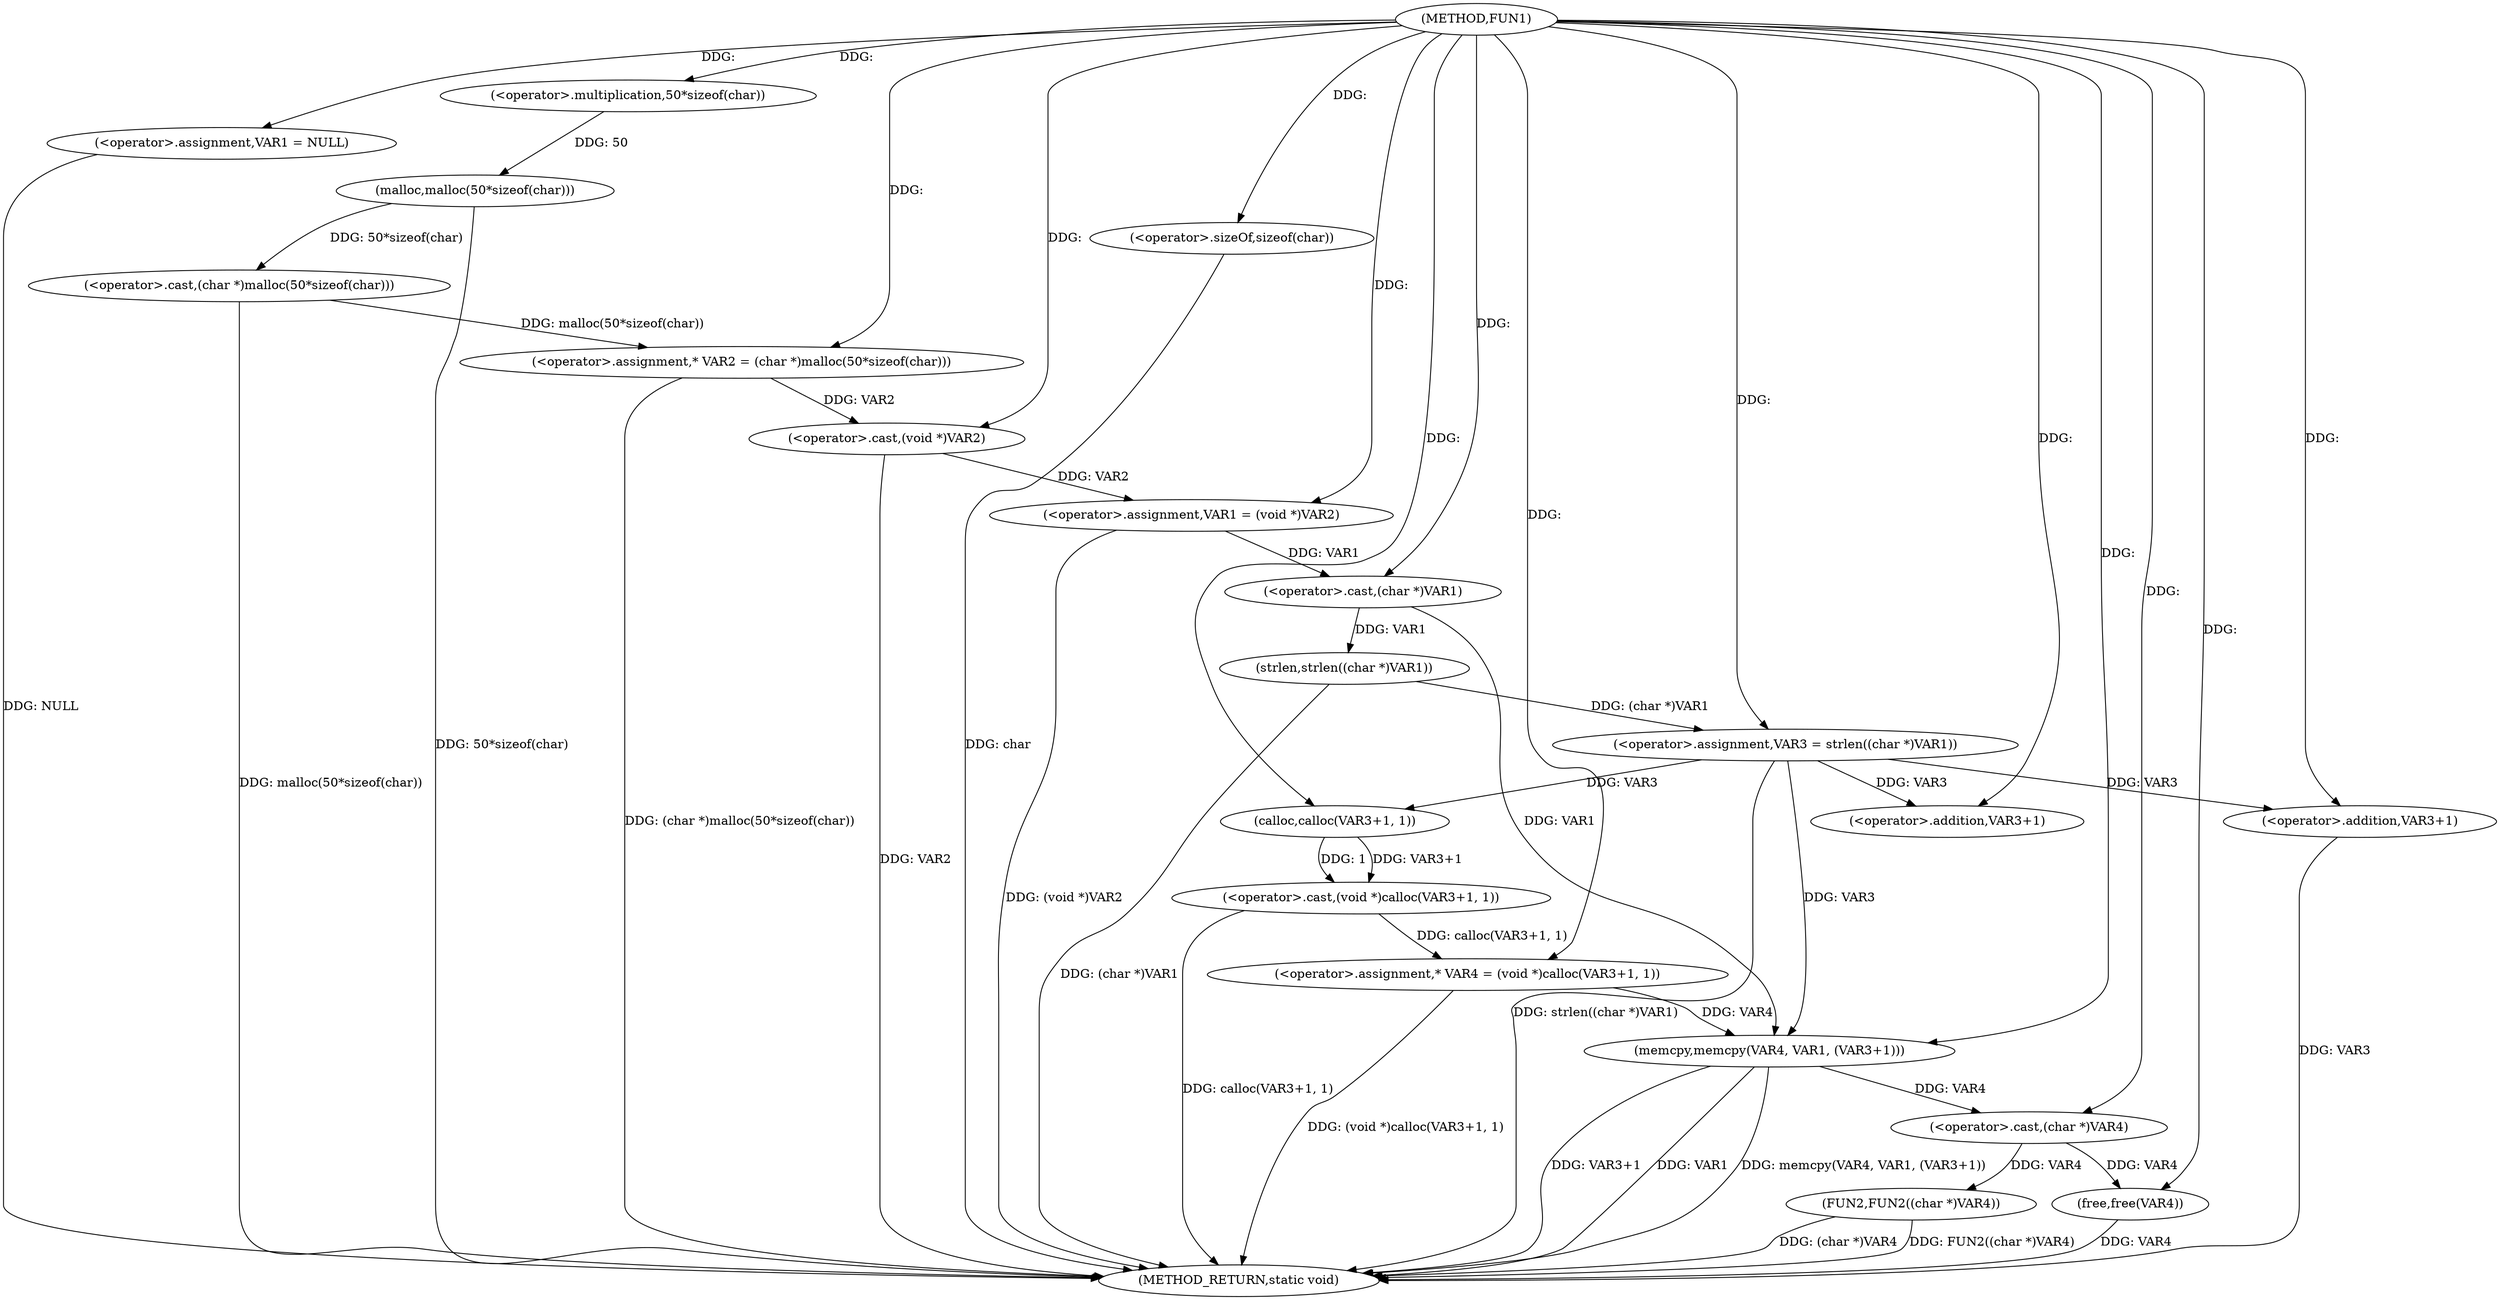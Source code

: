 digraph FUN1 {  
"1000100" [label = "(METHOD,FUN1)" ]
"1000152" [label = "(METHOD_RETURN,static void)" ]
"1000103" [label = "(<operator>.assignment,VAR1 = NULL)" ]
"1000108" [label = "(<operator>.assignment,* VAR2 = (char *)malloc(50*sizeof(char)))" ]
"1000110" [label = "(<operator>.cast,(char *)malloc(50*sizeof(char)))" ]
"1000112" [label = "(malloc,malloc(50*sizeof(char)))" ]
"1000113" [label = "(<operator>.multiplication,50*sizeof(char))" ]
"1000115" [label = "(<operator>.sizeOf,sizeof(char))" ]
"1000117" [label = "(<operator>.assignment,VAR1 = (void *)VAR2)" ]
"1000119" [label = "(<operator>.cast,(void *)VAR2)" ]
"1000124" [label = "(<operator>.assignment,VAR3 = strlen((char *)VAR1))" ]
"1000126" [label = "(strlen,strlen((char *)VAR1))" ]
"1000127" [label = "(<operator>.cast,(char *)VAR1)" ]
"1000131" [label = "(<operator>.assignment,* VAR4 = (void *)calloc(VAR3+1, 1))" ]
"1000133" [label = "(<operator>.cast,(void *)calloc(VAR3+1, 1))" ]
"1000135" [label = "(calloc,calloc(VAR3+1, 1))" ]
"1000136" [label = "(<operator>.addition,VAR3+1)" ]
"1000140" [label = "(memcpy,memcpy(VAR4, VAR1, (VAR3+1)))" ]
"1000143" [label = "(<operator>.addition,VAR3+1)" ]
"1000146" [label = "(FUN2,FUN2((char *)VAR4))" ]
"1000147" [label = "(<operator>.cast,(char *)VAR4)" ]
"1000150" [label = "(free,free(VAR4))" ]
  "1000124" -> "1000152"  [ label = "DDG: strlen((char *)VAR1)"] 
  "1000140" -> "1000152"  [ label = "DDG: VAR1"] 
  "1000150" -> "1000152"  [ label = "DDG: VAR4"] 
  "1000103" -> "1000152"  [ label = "DDG: NULL"] 
  "1000140" -> "1000152"  [ label = "DDG: memcpy(VAR4, VAR1, (VAR3+1))"] 
  "1000126" -> "1000152"  [ label = "DDG: (char *)VAR1"] 
  "1000140" -> "1000152"  [ label = "DDG: VAR3+1"] 
  "1000117" -> "1000152"  [ label = "DDG: (void *)VAR2"] 
  "1000146" -> "1000152"  [ label = "DDG: FUN2((char *)VAR4)"] 
  "1000143" -> "1000152"  [ label = "DDG: VAR3"] 
  "1000119" -> "1000152"  [ label = "DDG: VAR2"] 
  "1000131" -> "1000152"  [ label = "DDG: (void *)calloc(VAR3+1, 1)"] 
  "1000110" -> "1000152"  [ label = "DDG: malloc(50*sizeof(char))"] 
  "1000133" -> "1000152"  [ label = "DDG: calloc(VAR3+1, 1)"] 
  "1000112" -> "1000152"  [ label = "DDG: 50*sizeof(char)"] 
  "1000108" -> "1000152"  [ label = "DDG: (char *)malloc(50*sizeof(char))"] 
  "1000146" -> "1000152"  [ label = "DDG: (char *)VAR4"] 
  "1000115" -> "1000152"  [ label = "DDG: char"] 
  "1000100" -> "1000103"  [ label = "DDG: "] 
  "1000110" -> "1000108"  [ label = "DDG: malloc(50*sizeof(char))"] 
  "1000100" -> "1000108"  [ label = "DDG: "] 
  "1000112" -> "1000110"  [ label = "DDG: 50*sizeof(char)"] 
  "1000113" -> "1000112"  [ label = "DDG: 50"] 
  "1000100" -> "1000113"  [ label = "DDG: "] 
  "1000100" -> "1000115"  [ label = "DDG: "] 
  "1000119" -> "1000117"  [ label = "DDG: VAR2"] 
  "1000100" -> "1000117"  [ label = "DDG: "] 
  "1000108" -> "1000119"  [ label = "DDG: VAR2"] 
  "1000100" -> "1000119"  [ label = "DDG: "] 
  "1000126" -> "1000124"  [ label = "DDG: (char *)VAR1"] 
  "1000100" -> "1000124"  [ label = "DDG: "] 
  "1000127" -> "1000126"  [ label = "DDG: VAR1"] 
  "1000117" -> "1000127"  [ label = "DDG: VAR1"] 
  "1000100" -> "1000127"  [ label = "DDG: "] 
  "1000133" -> "1000131"  [ label = "DDG: calloc(VAR3+1, 1)"] 
  "1000100" -> "1000131"  [ label = "DDG: "] 
  "1000135" -> "1000133"  [ label = "DDG: VAR3+1"] 
  "1000135" -> "1000133"  [ label = "DDG: 1"] 
  "1000124" -> "1000135"  [ label = "DDG: VAR3"] 
  "1000100" -> "1000135"  [ label = "DDG: "] 
  "1000124" -> "1000136"  [ label = "DDG: VAR3"] 
  "1000100" -> "1000136"  [ label = "DDG: "] 
  "1000131" -> "1000140"  [ label = "DDG: VAR4"] 
  "1000100" -> "1000140"  [ label = "DDG: "] 
  "1000127" -> "1000140"  [ label = "DDG: VAR1"] 
  "1000124" -> "1000140"  [ label = "DDG: VAR3"] 
  "1000100" -> "1000143"  [ label = "DDG: "] 
  "1000124" -> "1000143"  [ label = "DDG: VAR3"] 
  "1000147" -> "1000146"  [ label = "DDG: VAR4"] 
  "1000140" -> "1000147"  [ label = "DDG: VAR4"] 
  "1000100" -> "1000147"  [ label = "DDG: "] 
  "1000147" -> "1000150"  [ label = "DDG: VAR4"] 
  "1000100" -> "1000150"  [ label = "DDG: "] 
}
